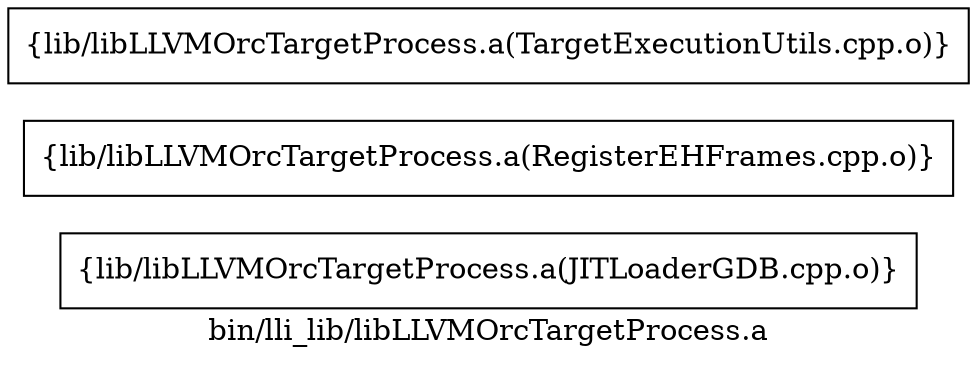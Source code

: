 digraph "bin/lli_lib/libLLVMOrcTargetProcess.a" {
	label="bin/lli_lib/libLLVMOrcTargetProcess.a";
	rankdir=LR;

	Node0x55ff410995d8 [shape=record,shape=box,group=0,label="{lib/libLLVMOrcTargetProcess.a(JITLoaderGDB.cpp.o)}"];
	Node0x55ff4109a348 [shape=record,shape=box,group=0,label="{lib/libLLVMOrcTargetProcess.a(RegisterEHFrames.cpp.o)}"];
	Node0x55ff41098188 [shape=record,shape=box,group=0,label="{lib/libLLVMOrcTargetProcess.a(TargetExecutionUtils.cpp.o)}"];
}
